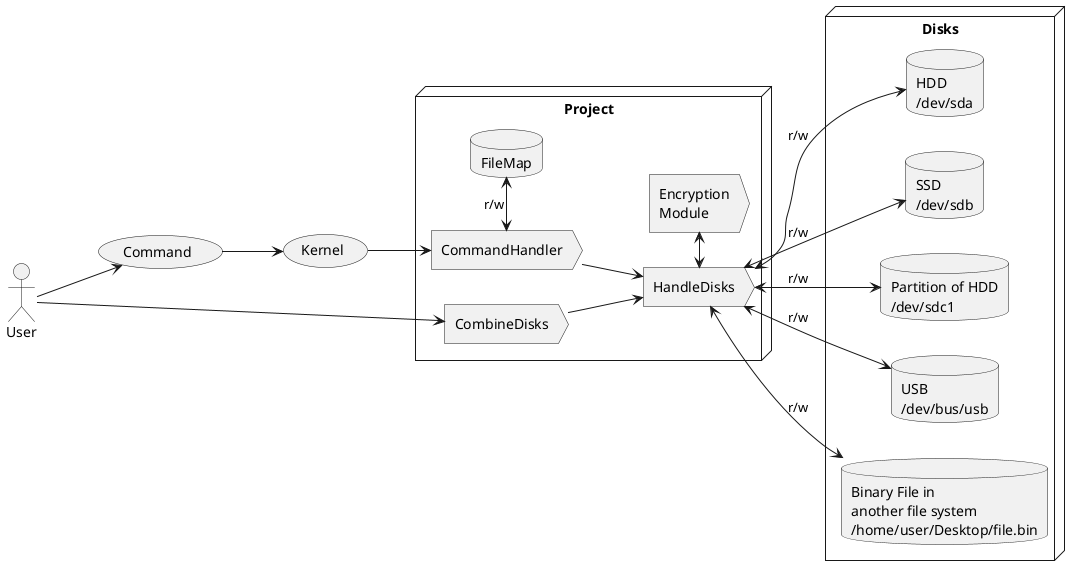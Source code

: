 @startuml ProjectSchema

left to right direction

actor User

node Project {
	action CommandHandler
	action HandleDisks
	action CombineDisks
	action enc as "Encryption\nModule"
	database FileMap
}
node Disks {
	database hdd as "HDD\n/dev/sda"
	database ssd as "SSD\n/dev/sdb"
	database part_of_hdd as "Partition of HDD\n/dev/sdc1"
	database usb as "USB\n/dev/bus/usb"
	database file as "Binary File in\nanother file system\n/home/user/Desktop/file.bin"
}

User -down-> CombineDisks
User -down-> (Command)
Command -down-> (Kernel)
Kernel -down-> CommandHandler

CombineDisks -down-> HandleDisks
CommandHandler <-> FileMap: r/w
CommandHandler -down-> HandleDisks
HandleDisks <-right-> enc


HandleDisks <-down-> hdd: r/w
HandleDisks <-down-> ssd: r/w
HandleDisks <-down-> part_of_hdd: r/w
HandleDisks <-down-> usb: r/w
HandleDisks <-down-> file: r/w



@enduml
